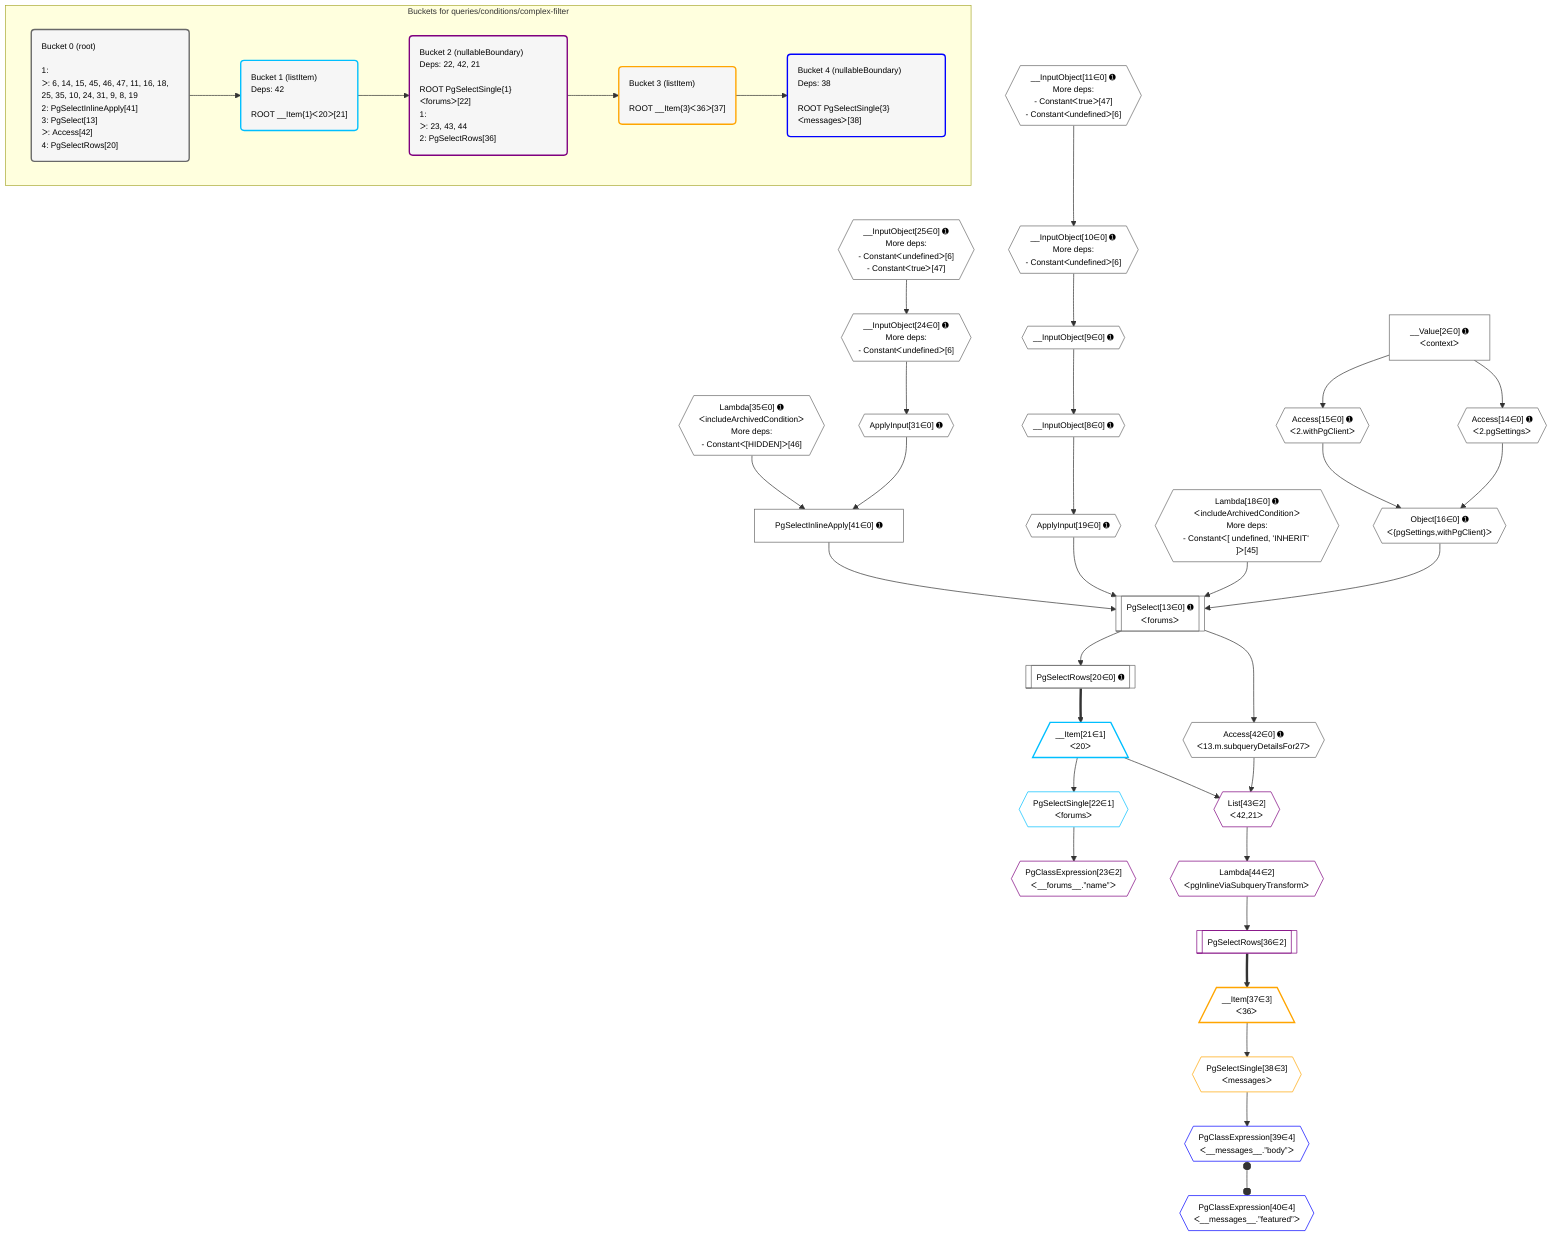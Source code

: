 %%{init: {'themeVariables': { 'fontSize': '12px'}}}%%
graph TD
    classDef path fill:#eee,stroke:#000,color:#000
    classDef plan fill:#fff,stroke-width:1px,color:#000
    classDef itemplan fill:#fff,stroke-width:2px,color:#000
    classDef unbatchedplan fill:#dff,stroke-width:1px,color:#000
    classDef sideeffectplan fill:#fcc,stroke-width:2px,color:#000
    classDef bucket fill:#f6f6f6,color:#000,stroke-width:2px,text-align:left

    subgraph "Buckets for queries/conditions/complex-filter"
    Bucket0("Bucket 0 (root)<br /><br />1: <br />ᐳ: 6, 14, 15, 45, 46, 47, 11, 16, 18, 25, 35, 10, 24, 31, 9, 8, 19<br />2: PgSelectInlineApply[41]<br />3: PgSelect[13]<br />ᐳ: Access[42]<br />4: PgSelectRows[20]"):::bucket
    Bucket1("Bucket 1 (listItem)<br />Deps: 42<br /><br />ROOT __Item{1}ᐸ20ᐳ[21]"):::bucket
    Bucket2("Bucket 2 (nullableBoundary)<br />Deps: 22, 42, 21<br /><br />ROOT PgSelectSingle{1}ᐸforumsᐳ[22]<br />1: <br />ᐳ: 23, 43, 44<br />2: PgSelectRows[36]"):::bucket
    Bucket3("Bucket 3 (listItem)<br /><br />ROOT __Item{3}ᐸ36ᐳ[37]"):::bucket
    Bucket4("Bucket 4 (nullableBoundary)<br />Deps: 38<br /><br />ROOT PgSelectSingle{3}ᐸmessagesᐳ[38]"):::bucket
    end
    Bucket0 --> Bucket1
    Bucket1 --> Bucket2
    Bucket2 --> Bucket3
    Bucket3 --> Bucket4

    %% plan dependencies
    PgSelect13[["PgSelect[13∈0] ➊<br />ᐸforumsᐳ"]]:::plan
    Object16{{"Object[16∈0] ➊<br />ᐸ{pgSettings,withPgClient}ᐳ"}}:::plan
    Lambda18{{"Lambda[18∈0] ➊<br />ᐸincludeArchivedConditionᐳ<br />More deps:<br />- Constantᐸ[ undefined, 'INHERIT' ]ᐳ[45]"}}:::plan
    ApplyInput19{{"ApplyInput[19∈0] ➊"}}:::plan
    PgSelectInlineApply41["PgSelectInlineApply[41∈0] ➊"]:::plan
    Object16 & Lambda18 & ApplyInput19 & PgSelectInlineApply41 --> PgSelect13
    __InputObject10{{"__InputObject[10∈0] ➊<br />More deps:<br />- Constantᐸundefinedᐳ[6]"}}:::plan
    __InputObject11{{"__InputObject[11∈0] ➊<br />More deps:<br />- Constantᐸtrueᐳ[47]<br />- Constantᐸundefinedᐳ[6]"}}:::plan
    __InputObject11 --> __InputObject10
    Access14{{"Access[14∈0] ➊<br />ᐸ2.pgSettingsᐳ"}}:::plan
    Access15{{"Access[15∈0] ➊<br />ᐸ2.withPgClientᐳ"}}:::plan
    Access14 & Access15 --> Object16
    __InputObject24{{"__InputObject[24∈0] ➊<br />More deps:<br />- Constantᐸundefinedᐳ[6]"}}:::plan
    __InputObject25{{"__InputObject[25∈0] ➊<br />More deps:<br />- Constantᐸundefinedᐳ[6]<br />- Constantᐸtrueᐳ[47]"}}:::plan
    __InputObject25 --> __InputObject24
    ApplyInput31{{"ApplyInput[31∈0] ➊"}}:::plan
    Lambda35{{"Lambda[35∈0] ➊<br />ᐸincludeArchivedConditionᐳ<br />More deps:<br />- Constantᐸ[HIDDEN]ᐳ[46]"}}:::plan
    ApplyInput31 & Lambda35 --> PgSelectInlineApply41
    __InputObject8{{"__InputObject[8∈0] ➊"}}:::plan
    __InputObject9{{"__InputObject[9∈0] ➊"}}:::plan
    __InputObject9 --> __InputObject8
    __InputObject10 --> __InputObject9
    __Value2["__Value[2∈0] ➊<br />ᐸcontextᐳ"]:::plan
    __Value2 --> Access14
    __Value2 --> Access15
    __InputObject8 --> ApplyInput19
    PgSelectRows20[["PgSelectRows[20∈0] ➊"]]:::plan
    PgSelect13 --> PgSelectRows20
    __InputObject24 --> ApplyInput31
    Access42{{"Access[42∈0] ➊<br />ᐸ13.m.subqueryDetailsFor27ᐳ"}}:::plan
    PgSelect13 --> Access42
    __Item21[/"__Item[21∈1]<br />ᐸ20ᐳ"\]:::itemplan
    PgSelectRows20 ==> __Item21
    PgSelectSingle22{{"PgSelectSingle[22∈1]<br />ᐸforumsᐳ"}}:::plan
    __Item21 --> PgSelectSingle22
    List43{{"List[43∈2]<br />ᐸ42,21ᐳ"}}:::plan
    Access42 & __Item21 --> List43
    PgClassExpression23{{"PgClassExpression[23∈2]<br />ᐸ__forums__.”name”ᐳ"}}:::plan
    PgSelectSingle22 --> PgClassExpression23
    PgSelectRows36[["PgSelectRows[36∈2]"]]:::plan
    Lambda44{{"Lambda[44∈2]<br />ᐸpgInlineViaSubqueryTransformᐳ"}}:::plan
    Lambda44 --> PgSelectRows36
    List43 --> Lambda44
    __Item37[/"__Item[37∈3]<br />ᐸ36ᐳ"\]:::itemplan
    PgSelectRows36 ==> __Item37
    PgSelectSingle38{{"PgSelectSingle[38∈3]<br />ᐸmessagesᐳ"}}:::plan
    __Item37 --> PgSelectSingle38
    PgClassExpression39{{"PgClassExpression[39∈4]<br />ᐸ__messages__.”body”ᐳ"}}:::plan
    PgSelectSingle38 --> PgClassExpression39
    PgClassExpression40{{"PgClassExpression[40∈4]<br />ᐸ__messages__.”featured”ᐳ"}}:::plan
    PgClassExpression39 o--o PgClassExpression40

    %% define steps
    classDef bucket0 stroke:#696969
    class Bucket0,__Value2,__InputObject8,__InputObject9,__InputObject10,__InputObject11,PgSelect13,Access14,Access15,Object16,Lambda18,ApplyInput19,PgSelectRows20,__InputObject24,__InputObject25,ApplyInput31,Lambda35,PgSelectInlineApply41,Access42 bucket0
    classDef bucket1 stroke:#00bfff
    class Bucket1,__Item21,PgSelectSingle22 bucket1
    classDef bucket2 stroke:#7f007f
    class Bucket2,PgClassExpression23,PgSelectRows36,List43,Lambda44 bucket2
    classDef bucket3 stroke:#ffa500
    class Bucket3,__Item37,PgSelectSingle38 bucket3
    classDef bucket4 stroke:#0000ff
    class Bucket4,PgClassExpression39,PgClassExpression40 bucket4